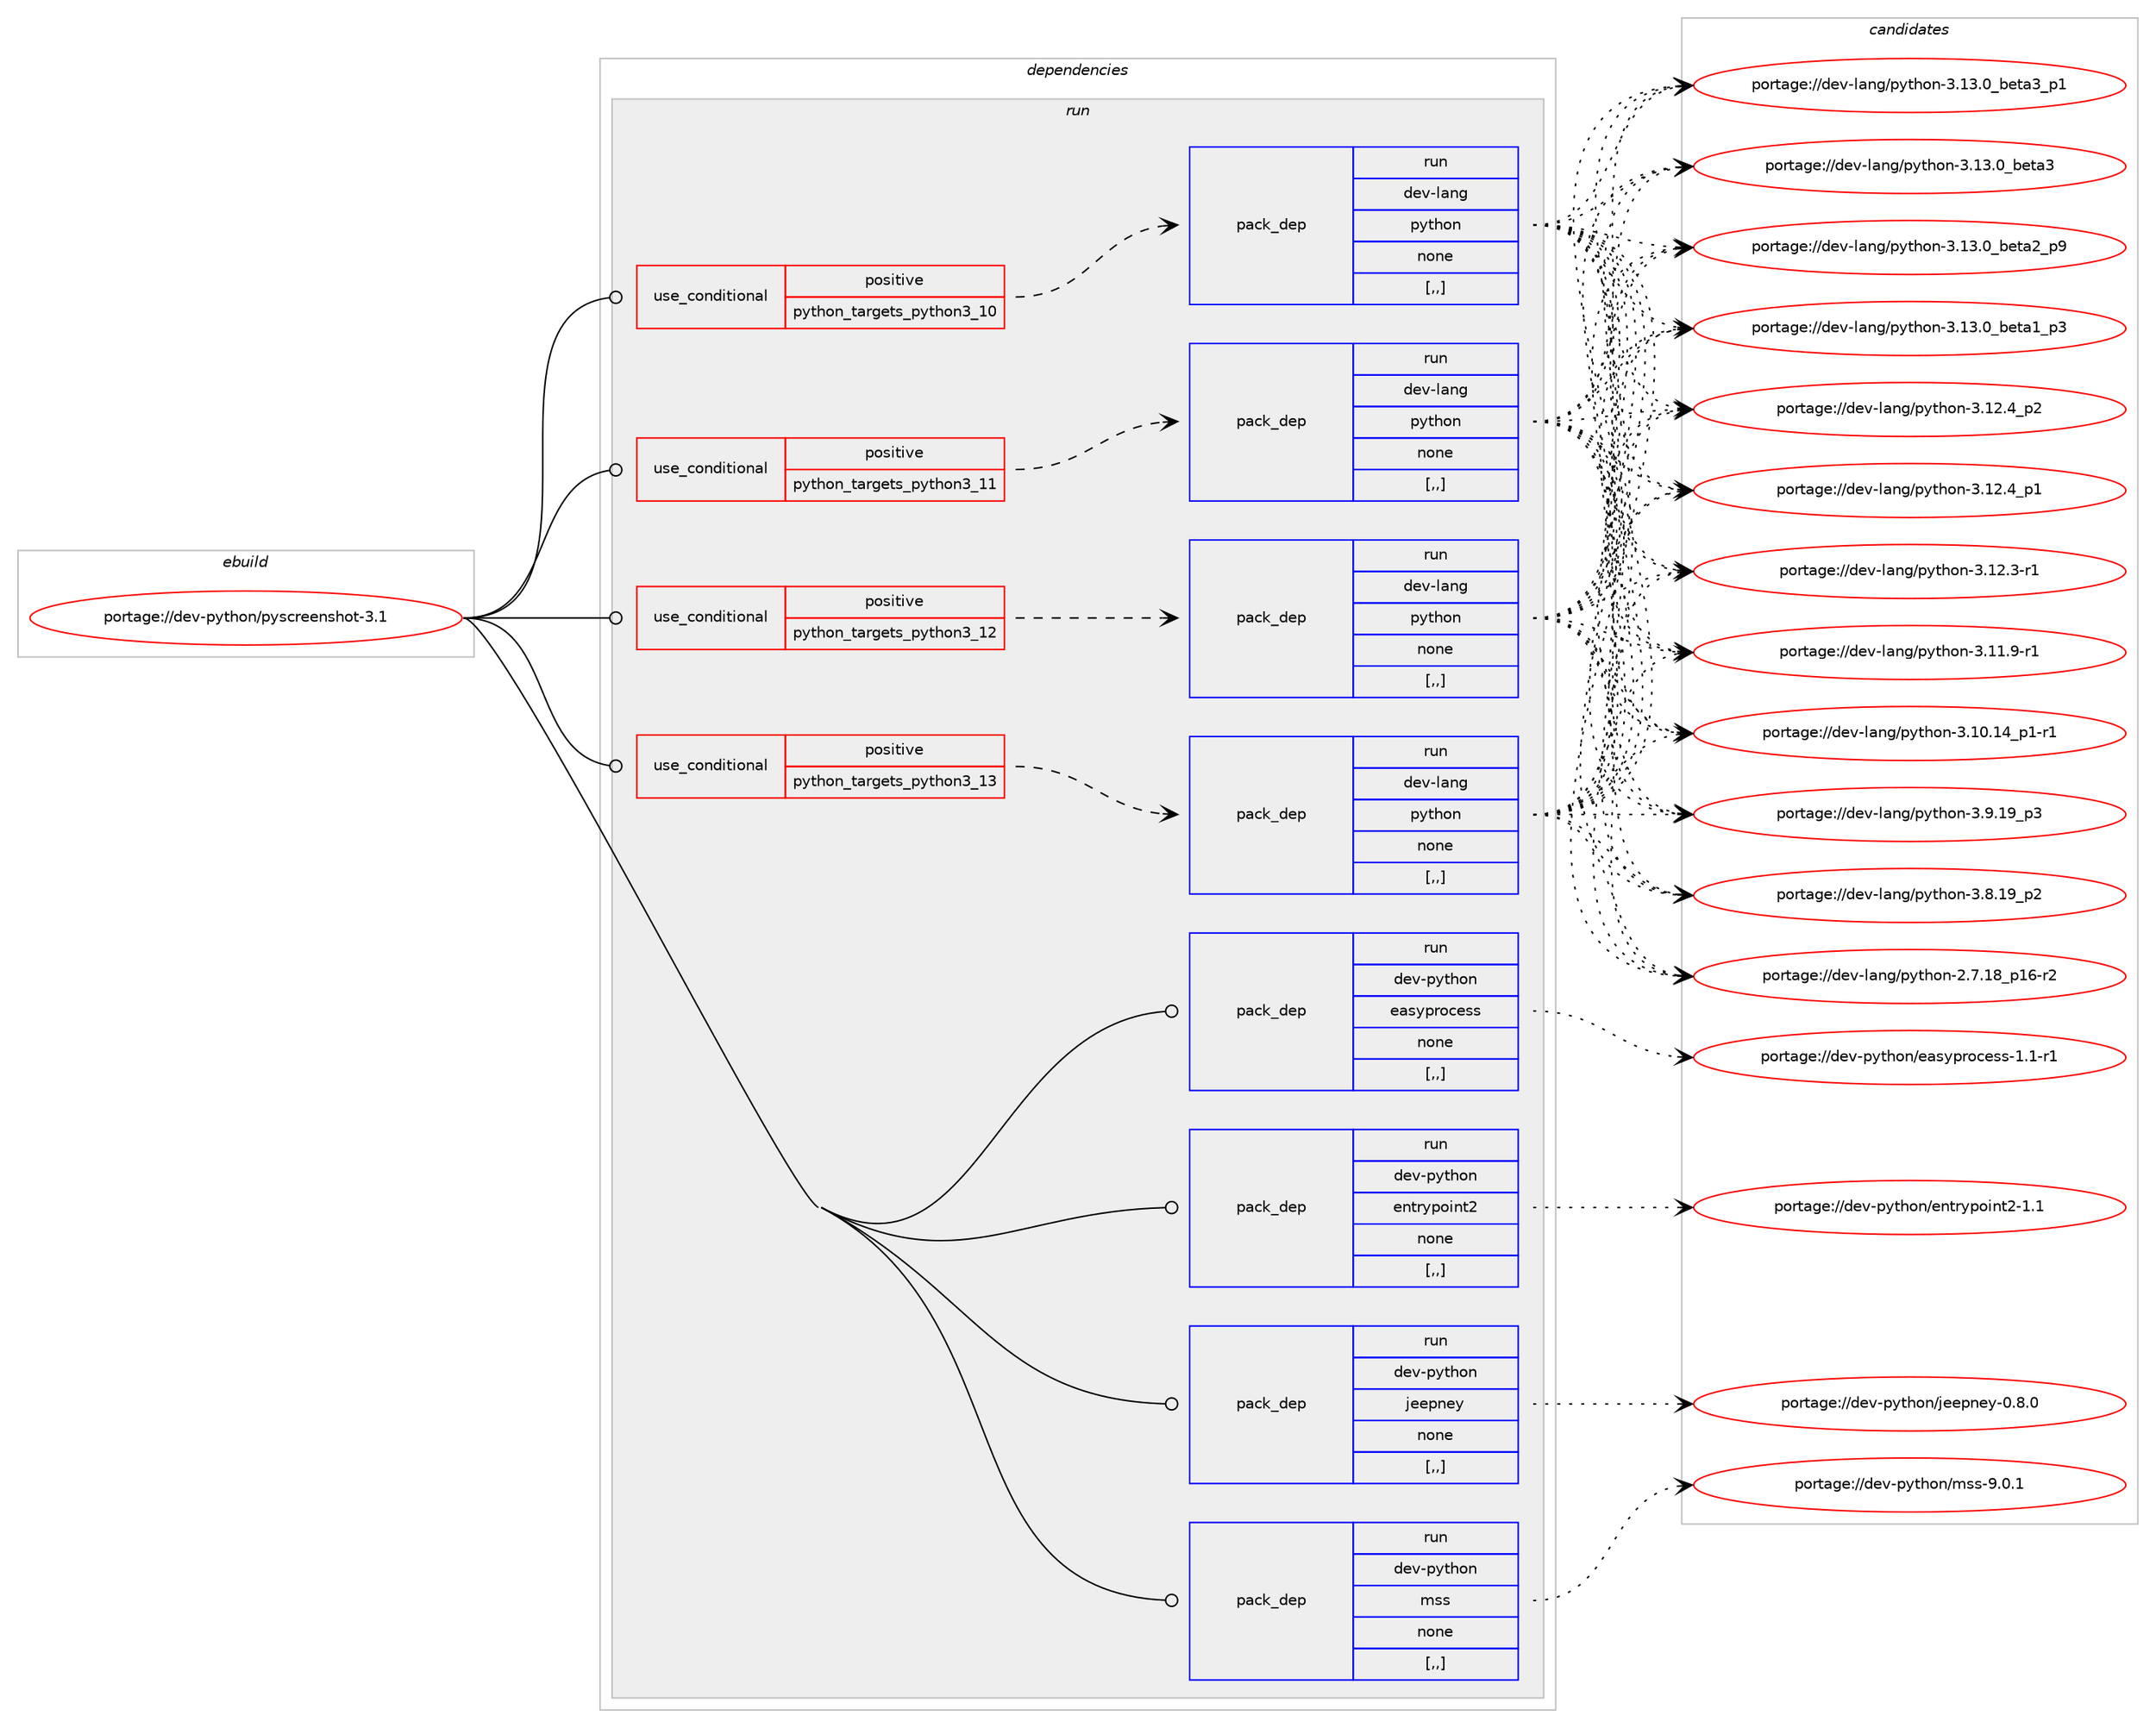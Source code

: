 digraph prolog {

# *************
# Graph options
# *************

newrank=true;
concentrate=true;
compound=true;
graph [rankdir=LR,fontname=Helvetica,fontsize=10,ranksep=1.5];#, ranksep=2.5, nodesep=0.2];
edge  [arrowhead=vee];
node  [fontname=Helvetica,fontsize=10];

# **********
# The ebuild
# **********

subgraph cluster_leftcol {
color=gray;
label=<<i>ebuild</i>>;
id [label="portage://dev-python/pyscreenshot-3.1", color=red, width=4, href="../dev-python/pyscreenshot-3.1.svg"];
}

# ****************
# The dependencies
# ****************

subgraph cluster_midcol {
color=gray;
label=<<i>dependencies</i>>;
subgraph cluster_compile {
fillcolor="#eeeeee";
style=filled;
label=<<i>compile</i>>;
}
subgraph cluster_compileandrun {
fillcolor="#eeeeee";
style=filled;
label=<<i>compile and run</i>>;
}
subgraph cluster_run {
fillcolor="#eeeeee";
style=filled;
label=<<i>run</i>>;
subgraph cond37430 {
dependency157807 [label=<<TABLE BORDER="0" CELLBORDER="1" CELLSPACING="0" CELLPADDING="4"><TR><TD ROWSPAN="3" CELLPADDING="10">use_conditional</TD></TR><TR><TD>positive</TD></TR><TR><TD>python_targets_python3_10</TD></TR></TABLE>>, shape=none, color=red];
subgraph pack119113 {
dependency157808 [label=<<TABLE BORDER="0" CELLBORDER="1" CELLSPACING="0" CELLPADDING="4" WIDTH="220"><TR><TD ROWSPAN="6" CELLPADDING="30">pack_dep</TD></TR><TR><TD WIDTH="110">run</TD></TR><TR><TD>dev-lang</TD></TR><TR><TD>python</TD></TR><TR><TD>none</TD></TR><TR><TD>[,,]</TD></TR></TABLE>>, shape=none, color=blue];
}
dependency157807:e -> dependency157808:w [weight=20,style="dashed",arrowhead="vee"];
}
id:e -> dependency157807:w [weight=20,style="solid",arrowhead="odot"];
subgraph cond37431 {
dependency157809 [label=<<TABLE BORDER="0" CELLBORDER="1" CELLSPACING="0" CELLPADDING="4"><TR><TD ROWSPAN="3" CELLPADDING="10">use_conditional</TD></TR><TR><TD>positive</TD></TR><TR><TD>python_targets_python3_11</TD></TR></TABLE>>, shape=none, color=red];
subgraph pack119114 {
dependency157810 [label=<<TABLE BORDER="0" CELLBORDER="1" CELLSPACING="0" CELLPADDING="4" WIDTH="220"><TR><TD ROWSPAN="6" CELLPADDING="30">pack_dep</TD></TR><TR><TD WIDTH="110">run</TD></TR><TR><TD>dev-lang</TD></TR><TR><TD>python</TD></TR><TR><TD>none</TD></TR><TR><TD>[,,]</TD></TR></TABLE>>, shape=none, color=blue];
}
dependency157809:e -> dependency157810:w [weight=20,style="dashed",arrowhead="vee"];
}
id:e -> dependency157809:w [weight=20,style="solid",arrowhead="odot"];
subgraph cond37432 {
dependency157811 [label=<<TABLE BORDER="0" CELLBORDER="1" CELLSPACING="0" CELLPADDING="4"><TR><TD ROWSPAN="3" CELLPADDING="10">use_conditional</TD></TR><TR><TD>positive</TD></TR><TR><TD>python_targets_python3_12</TD></TR></TABLE>>, shape=none, color=red];
subgraph pack119115 {
dependency157812 [label=<<TABLE BORDER="0" CELLBORDER="1" CELLSPACING="0" CELLPADDING="4" WIDTH="220"><TR><TD ROWSPAN="6" CELLPADDING="30">pack_dep</TD></TR><TR><TD WIDTH="110">run</TD></TR><TR><TD>dev-lang</TD></TR><TR><TD>python</TD></TR><TR><TD>none</TD></TR><TR><TD>[,,]</TD></TR></TABLE>>, shape=none, color=blue];
}
dependency157811:e -> dependency157812:w [weight=20,style="dashed",arrowhead="vee"];
}
id:e -> dependency157811:w [weight=20,style="solid",arrowhead="odot"];
subgraph cond37433 {
dependency157813 [label=<<TABLE BORDER="0" CELLBORDER="1" CELLSPACING="0" CELLPADDING="4"><TR><TD ROWSPAN="3" CELLPADDING="10">use_conditional</TD></TR><TR><TD>positive</TD></TR><TR><TD>python_targets_python3_13</TD></TR></TABLE>>, shape=none, color=red];
subgraph pack119116 {
dependency157814 [label=<<TABLE BORDER="0" CELLBORDER="1" CELLSPACING="0" CELLPADDING="4" WIDTH="220"><TR><TD ROWSPAN="6" CELLPADDING="30">pack_dep</TD></TR><TR><TD WIDTH="110">run</TD></TR><TR><TD>dev-lang</TD></TR><TR><TD>python</TD></TR><TR><TD>none</TD></TR><TR><TD>[,,]</TD></TR></TABLE>>, shape=none, color=blue];
}
dependency157813:e -> dependency157814:w [weight=20,style="dashed",arrowhead="vee"];
}
id:e -> dependency157813:w [weight=20,style="solid",arrowhead="odot"];
subgraph pack119117 {
dependency157815 [label=<<TABLE BORDER="0" CELLBORDER="1" CELLSPACING="0" CELLPADDING="4" WIDTH="220"><TR><TD ROWSPAN="6" CELLPADDING="30">pack_dep</TD></TR><TR><TD WIDTH="110">run</TD></TR><TR><TD>dev-python</TD></TR><TR><TD>easyprocess</TD></TR><TR><TD>none</TD></TR><TR><TD>[,,]</TD></TR></TABLE>>, shape=none, color=blue];
}
id:e -> dependency157815:w [weight=20,style="solid",arrowhead="odot"];
subgraph pack119118 {
dependency157816 [label=<<TABLE BORDER="0" CELLBORDER="1" CELLSPACING="0" CELLPADDING="4" WIDTH="220"><TR><TD ROWSPAN="6" CELLPADDING="30">pack_dep</TD></TR><TR><TD WIDTH="110">run</TD></TR><TR><TD>dev-python</TD></TR><TR><TD>entrypoint2</TD></TR><TR><TD>none</TD></TR><TR><TD>[,,]</TD></TR></TABLE>>, shape=none, color=blue];
}
id:e -> dependency157816:w [weight=20,style="solid",arrowhead="odot"];
subgraph pack119119 {
dependency157817 [label=<<TABLE BORDER="0" CELLBORDER="1" CELLSPACING="0" CELLPADDING="4" WIDTH="220"><TR><TD ROWSPAN="6" CELLPADDING="30">pack_dep</TD></TR><TR><TD WIDTH="110">run</TD></TR><TR><TD>dev-python</TD></TR><TR><TD>jeepney</TD></TR><TR><TD>none</TD></TR><TR><TD>[,,]</TD></TR></TABLE>>, shape=none, color=blue];
}
id:e -> dependency157817:w [weight=20,style="solid",arrowhead="odot"];
subgraph pack119120 {
dependency157818 [label=<<TABLE BORDER="0" CELLBORDER="1" CELLSPACING="0" CELLPADDING="4" WIDTH="220"><TR><TD ROWSPAN="6" CELLPADDING="30">pack_dep</TD></TR><TR><TD WIDTH="110">run</TD></TR><TR><TD>dev-python</TD></TR><TR><TD>mss</TD></TR><TR><TD>none</TD></TR><TR><TD>[,,]</TD></TR></TABLE>>, shape=none, color=blue];
}
id:e -> dependency157818:w [weight=20,style="solid",arrowhead="odot"];
}
}

# **************
# The candidates
# **************

subgraph cluster_choices {
rank=same;
color=gray;
label=<<i>candidates</i>>;

subgraph choice119113 {
color=black;
nodesep=1;
choice10010111845108971101034711212111610411111045514649514648959810111697519511249 [label="portage://dev-lang/python-3.13.0_beta3_p1", color=red, width=4,href="../dev-lang/python-3.13.0_beta3_p1.svg"];
choice1001011184510897110103471121211161041111104551464951464895981011169751 [label="portage://dev-lang/python-3.13.0_beta3", color=red, width=4,href="../dev-lang/python-3.13.0_beta3.svg"];
choice10010111845108971101034711212111610411111045514649514648959810111697509511257 [label="portage://dev-lang/python-3.13.0_beta2_p9", color=red, width=4,href="../dev-lang/python-3.13.0_beta2_p9.svg"];
choice10010111845108971101034711212111610411111045514649514648959810111697499511251 [label="portage://dev-lang/python-3.13.0_beta1_p3", color=red, width=4,href="../dev-lang/python-3.13.0_beta1_p3.svg"];
choice100101118451089711010347112121116104111110455146495046529511250 [label="portage://dev-lang/python-3.12.4_p2", color=red, width=4,href="../dev-lang/python-3.12.4_p2.svg"];
choice100101118451089711010347112121116104111110455146495046529511249 [label="portage://dev-lang/python-3.12.4_p1", color=red, width=4,href="../dev-lang/python-3.12.4_p1.svg"];
choice100101118451089711010347112121116104111110455146495046514511449 [label="portage://dev-lang/python-3.12.3-r1", color=red, width=4,href="../dev-lang/python-3.12.3-r1.svg"];
choice100101118451089711010347112121116104111110455146494946574511449 [label="portage://dev-lang/python-3.11.9-r1", color=red, width=4,href="../dev-lang/python-3.11.9-r1.svg"];
choice100101118451089711010347112121116104111110455146494846495295112494511449 [label="portage://dev-lang/python-3.10.14_p1-r1", color=red, width=4,href="../dev-lang/python-3.10.14_p1-r1.svg"];
choice100101118451089711010347112121116104111110455146574649579511251 [label="portage://dev-lang/python-3.9.19_p3", color=red, width=4,href="../dev-lang/python-3.9.19_p3.svg"];
choice100101118451089711010347112121116104111110455146564649579511250 [label="portage://dev-lang/python-3.8.19_p2", color=red, width=4,href="../dev-lang/python-3.8.19_p2.svg"];
choice100101118451089711010347112121116104111110455046554649569511249544511450 [label="portage://dev-lang/python-2.7.18_p16-r2", color=red, width=4,href="../dev-lang/python-2.7.18_p16-r2.svg"];
dependency157808:e -> choice10010111845108971101034711212111610411111045514649514648959810111697519511249:w [style=dotted,weight="100"];
dependency157808:e -> choice1001011184510897110103471121211161041111104551464951464895981011169751:w [style=dotted,weight="100"];
dependency157808:e -> choice10010111845108971101034711212111610411111045514649514648959810111697509511257:w [style=dotted,weight="100"];
dependency157808:e -> choice10010111845108971101034711212111610411111045514649514648959810111697499511251:w [style=dotted,weight="100"];
dependency157808:e -> choice100101118451089711010347112121116104111110455146495046529511250:w [style=dotted,weight="100"];
dependency157808:e -> choice100101118451089711010347112121116104111110455146495046529511249:w [style=dotted,weight="100"];
dependency157808:e -> choice100101118451089711010347112121116104111110455146495046514511449:w [style=dotted,weight="100"];
dependency157808:e -> choice100101118451089711010347112121116104111110455146494946574511449:w [style=dotted,weight="100"];
dependency157808:e -> choice100101118451089711010347112121116104111110455146494846495295112494511449:w [style=dotted,weight="100"];
dependency157808:e -> choice100101118451089711010347112121116104111110455146574649579511251:w [style=dotted,weight="100"];
dependency157808:e -> choice100101118451089711010347112121116104111110455146564649579511250:w [style=dotted,weight="100"];
dependency157808:e -> choice100101118451089711010347112121116104111110455046554649569511249544511450:w [style=dotted,weight="100"];
}
subgraph choice119114 {
color=black;
nodesep=1;
choice10010111845108971101034711212111610411111045514649514648959810111697519511249 [label="portage://dev-lang/python-3.13.0_beta3_p1", color=red, width=4,href="../dev-lang/python-3.13.0_beta3_p1.svg"];
choice1001011184510897110103471121211161041111104551464951464895981011169751 [label="portage://dev-lang/python-3.13.0_beta3", color=red, width=4,href="../dev-lang/python-3.13.0_beta3.svg"];
choice10010111845108971101034711212111610411111045514649514648959810111697509511257 [label="portage://dev-lang/python-3.13.0_beta2_p9", color=red, width=4,href="../dev-lang/python-3.13.0_beta2_p9.svg"];
choice10010111845108971101034711212111610411111045514649514648959810111697499511251 [label="portage://dev-lang/python-3.13.0_beta1_p3", color=red, width=4,href="../dev-lang/python-3.13.0_beta1_p3.svg"];
choice100101118451089711010347112121116104111110455146495046529511250 [label="portage://dev-lang/python-3.12.4_p2", color=red, width=4,href="../dev-lang/python-3.12.4_p2.svg"];
choice100101118451089711010347112121116104111110455146495046529511249 [label="portage://dev-lang/python-3.12.4_p1", color=red, width=4,href="../dev-lang/python-3.12.4_p1.svg"];
choice100101118451089711010347112121116104111110455146495046514511449 [label="portage://dev-lang/python-3.12.3-r1", color=red, width=4,href="../dev-lang/python-3.12.3-r1.svg"];
choice100101118451089711010347112121116104111110455146494946574511449 [label="portage://dev-lang/python-3.11.9-r1", color=red, width=4,href="../dev-lang/python-3.11.9-r1.svg"];
choice100101118451089711010347112121116104111110455146494846495295112494511449 [label="portage://dev-lang/python-3.10.14_p1-r1", color=red, width=4,href="../dev-lang/python-3.10.14_p1-r1.svg"];
choice100101118451089711010347112121116104111110455146574649579511251 [label="portage://dev-lang/python-3.9.19_p3", color=red, width=4,href="../dev-lang/python-3.9.19_p3.svg"];
choice100101118451089711010347112121116104111110455146564649579511250 [label="portage://dev-lang/python-3.8.19_p2", color=red, width=4,href="../dev-lang/python-3.8.19_p2.svg"];
choice100101118451089711010347112121116104111110455046554649569511249544511450 [label="portage://dev-lang/python-2.7.18_p16-r2", color=red, width=4,href="../dev-lang/python-2.7.18_p16-r2.svg"];
dependency157810:e -> choice10010111845108971101034711212111610411111045514649514648959810111697519511249:w [style=dotted,weight="100"];
dependency157810:e -> choice1001011184510897110103471121211161041111104551464951464895981011169751:w [style=dotted,weight="100"];
dependency157810:e -> choice10010111845108971101034711212111610411111045514649514648959810111697509511257:w [style=dotted,weight="100"];
dependency157810:e -> choice10010111845108971101034711212111610411111045514649514648959810111697499511251:w [style=dotted,weight="100"];
dependency157810:e -> choice100101118451089711010347112121116104111110455146495046529511250:w [style=dotted,weight="100"];
dependency157810:e -> choice100101118451089711010347112121116104111110455146495046529511249:w [style=dotted,weight="100"];
dependency157810:e -> choice100101118451089711010347112121116104111110455146495046514511449:w [style=dotted,weight="100"];
dependency157810:e -> choice100101118451089711010347112121116104111110455146494946574511449:w [style=dotted,weight="100"];
dependency157810:e -> choice100101118451089711010347112121116104111110455146494846495295112494511449:w [style=dotted,weight="100"];
dependency157810:e -> choice100101118451089711010347112121116104111110455146574649579511251:w [style=dotted,weight="100"];
dependency157810:e -> choice100101118451089711010347112121116104111110455146564649579511250:w [style=dotted,weight="100"];
dependency157810:e -> choice100101118451089711010347112121116104111110455046554649569511249544511450:w [style=dotted,weight="100"];
}
subgraph choice119115 {
color=black;
nodesep=1;
choice10010111845108971101034711212111610411111045514649514648959810111697519511249 [label="portage://dev-lang/python-3.13.0_beta3_p1", color=red, width=4,href="../dev-lang/python-3.13.0_beta3_p1.svg"];
choice1001011184510897110103471121211161041111104551464951464895981011169751 [label="portage://dev-lang/python-3.13.0_beta3", color=red, width=4,href="../dev-lang/python-3.13.0_beta3.svg"];
choice10010111845108971101034711212111610411111045514649514648959810111697509511257 [label="portage://dev-lang/python-3.13.0_beta2_p9", color=red, width=4,href="../dev-lang/python-3.13.0_beta2_p9.svg"];
choice10010111845108971101034711212111610411111045514649514648959810111697499511251 [label="portage://dev-lang/python-3.13.0_beta1_p3", color=red, width=4,href="../dev-lang/python-3.13.0_beta1_p3.svg"];
choice100101118451089711010347112121116104111110455146495046529511250 [label="portage://dev-lang/python-3.12.4_p2", color=red, width=4,href="../dev-lang/python-3.12.4_p2.svg"];
choice100101118451089711010347112121116104111110455146495046529511249 [label="portage://dev-lang/python-3.12.4_p1", color=red, width=4,href="../dev-lang/python-3.12.4_p1.svg"];
choice100101118451089711010347112121116104111110455146495046514511449 [label="portage://dev-lang/python-3.12.3-r1", color=red, width=4,href="../dev-lang/python-3.12.3-r1.svg"];
choice100101118451089711010347112121116104111110455146494946574511449 [label="portage://dev-lang/python-3.11.9-r1", color=red, width=4,href="../dev-lang/python-3.11.9-r1.svg"];
choice100101118451089711010347112121116104111110455146494846495295112494511449 [label="portage://dev-lang/python-3.10.14_p1-r1", color=red, width=4,href="../dev-lang/python-3.10.14_p1-r1.svg"];
choice100101118451089711010347112121116104111110455146574649579511251 [label="portage://dev-lang/python-3.9.19_p3", color=red, width=4,href="../dev-lang/python-3.9.19_p3.svg"];
choice100101118451089711010347112121116104111110455146564649579511250 [label="portage://dev-lang/python-3.8.19_p2", color=red, width=4,href="../dev-lang/python-3.8.19_p2.svg"];
choice100101118451089711010347112121116104111110455046554649569511249544511450 [label="portage://dev-lang/python-2.7.18_p16-r2", color=red, width=4,href="../dev-lang/python-2.7.18_p16-r2.svg"];
dependency157812:e -> choice10010111845108971101034711212111610411111045514649514648959810111697519511249:w [style=dotted,weight="100"];
dependency157812:e -> choice1001011184510897110103471121211161041111104551464951464895981011169751:w [style=dotted,weight="100"];
dependency157812:e -> choice10010111845108971101034711212111610411111045514649514648959810111697509511257:w [style=dotted,weight="100"];
dependency157812:e -> choice10010111845108971101034711212111610411111045514649514648959810111697499511251:w [style=dotted,weight="100"];
dependency157812:e -> choice100101118451089711010347112121116104111110455146495046529511250:w [style=dotted,weight="100"];
dependency157812:e -> choice100101118451089711010347112121116104111110455146495046529511249:w [style=dotted,weight="100"];
dependency157812:e -> choice100101118451089711010347112121116104111110455146495046514511449:w [style=dotted,weight="100"];
dependency157812:e -> choice100101118451089711010347112121116104111110455146494946574511449:w [style=dotted,weight="100"];
dependency157812:e -> choice100101118451089711010347112121116104111110455146494846495295112494511449:w [style=dotted,weight="100"];
dependency157812:e -> choice100101118451089711010347112121116104111110455146574649579511251:w [style=dotted,weight="100"];
dependency157812:e -> choice100101118451089711010347112121116104111110455146564649579511250:w [style=dotted,weight="100"];
dependency157812:e -> choice100101118451089711010347112121116104111110455046554649569511249544511450:w [style=dotted,weight="100"];
}
subgraph choice119116 {
color=black;
nodesep=1;
choice10010111845108971101034711212111610411111045514649514648959810111697519511249 [label="portage://dev-lang/python-3.13.0_beta3_p1", color=red, width=4,href="../dev-lang/python-3.13.0_beta3_p1.svg"];
choice1001011184510897110103471121211161041111104551464951464895981011169751 [label="portage://dev-lang/python-3.13.0_beta3", color=red, width=4,href="../dev-lang/python-3.13.0_beta3.svg"];
choice10010111845108971101034711212111610411111045514649514648959810111697509511257 [label="portage://dev-lang/python-3.13.0_beta2_p9", color=red, width=4,href="../dev-lang/python-3.13.0_beta2_p9.svg"];
choice10010111845108971101034711212111610411111045514649514648959810111697499511251 [label="portage://dev-lang/python-3.13.0_beta1_p3", color=red, width=4,href="../dev-lang/python-3.13.0_beta1_p3.svg"];
choice100101118451089711010347112121116104111110455146495046529511250 [label="portage://dev-lang/python-3.12.4_p2", color=red, width=4,href="../dev-lang/python-3.12.4_p2.svg"];
choice100101118451089711010347112121116104111110455146495046529511249 [label="portage://dev-lang/python-3.12.4_p1", color=red, width=4,href="../dev-lang/python-3.12.4_p1.svg"];
choice100101118451089711010347112121116104111110455146495046514511449 [label="portage://dev-lang/python-3.12.3-r1", color=red, width=4,href="../dev-lang/python-3.12.3-r1.svg"];
choice100101118451089711010347112121116104111110455146494946574511449 [label="portage://dev-lang/python-3.11.9-r1", color=red, width=4,href="../dev-lang/python-3.11.9-r1.svg"];
choice100101118451089711010347112121116104111110455146494846495295112494511449 [label="portage://dev-lang/python-3.10.14_p1-r1", color=red, width=4,href="../dev-lang/python-3.10.14_p1-r1.svg"];
choice100101118451089711010347112121116104111110455146574649579511251 [label="portage://dev-lang/python-3.9.19_p3", color=red, width=4,href="../dev-lang/python-3.9.19_p3.svg"];
choice100101118451089711010347112121116104111110455146564649579511250 [label="portage://dev-lang/python-3.8.19_p2", color=red, width=4,href="../dev-lang/python-3.8.19_p2.svg"];
choice100101118451089711010347112121116104111110455046554649569511249544511450 [label="portage://dev-lang/python-2.7.18_p16-r2", color=red, width=4,href="../dev-lang/python-2.7.18_p16-r2.svg"];
dependency157814:e -> choice10010111845108971101034711212111610411111045514649514648959810111697519511249:w [style=dotted,weight="100"];
dependency157814:e -> choice1001011184510897110103471121211161041111104551464951464895981011169751:w [style=dotted,weight="100"];
dependency157814:e -> choice10010111845108971101034711212111610411111045514649514648959810111697509511257:w [style=dotted,weight="100"];
dependency157814:e -> choice10010111845108971101034711212111610411111045514649514648959810111697499511251:w [style=dotted,weight="100"];
dependency157814:e -> choice100101118451089711010347112121116104111110455146495046529511250:w [style=dotted,weight="100"];
dependency157814:e -> choice100101118451089711010347112121116104111110455146495046529511249:w [style=dotted,weight="100"];
dependency157814:e -> choice100101118451089711010347112121116104111110455146495046514511449:w [style=dotted,weight="100"];
dependency157814:e -> choice100101118451089711010347112121116104111110455146494946574511449:w [style=dotted,weight="100"];
dependency157814:e -> choice100101118451089711010347112121116104111110455146494846495295112494511449:w [style=dotted,weight="100"];
dependency157814:e -> choice100101118451089711010347112121116104111110455146574649579511251:w [style=dotted,weight="100"];
dependency157814:e -> choice100101118451089711010347112121116104111110455146564649579511250:w [style=dotted,weight="100"];
dependency157814:e -> choice100101118451089711010347112121116104111110455046554649569511249544511450:w [style=dotted,weight="100"];
}
subgraph choice119117 {
color=black;
nodesep=1;
choice10010111845112121116104111110471019711512111211411199101115115454946494511449 [label="portage://dev-python/easyprocess-1.1-r1", color=red, width=4,href="../dev-python/easyprocess-1.1-r1.svg"];
dependency157815:e -> choice10010111845112121116104111110471019711512111211411199101115115454946494511449:w [style=dotted,weight="100"];
}
subgraph choice119118 {
color=black;
nodesep=1;
choice10010111845112121116104111110471011101161141211121111051101165045494649 [label="portage://dev-python/entrypoint2-1.1", color=red, width=4,href="../dev-python/entrypoint2-1.1.svg"];
dependency157816:e -> choice10010111845112121116104111110471011101161141211121111051101165045494649:w [style=dotted,weight="100"];
}
subgraph choice119119 {
color=black;
nodesep=1;
choice1001011184511212111610411111047106101101112110101121454846564648 [label="portage://dev-python/jeepney-0.8.0", color=red, width=4,href="../dev-python/jeepney-0.8.0.svg"];
dependency157817:e -> choice1001011184511212111610411111047106101101112110101121454846564648:w [style=dotted,weight="100"];
}
subgraph choice119120 {
color=black;
nodesep=1;
choice1001011184511212111610411111047109115115455746484649 [label="portage://dev-python/mss-9.0.1", color=red, width=4,href="../dev-python/mss-9.0.1.svg"];
dependency157818:e -> choice1001011184511212111610411111047109115115455746484649:w [style=dotted,weight="100"];
}
}

}
